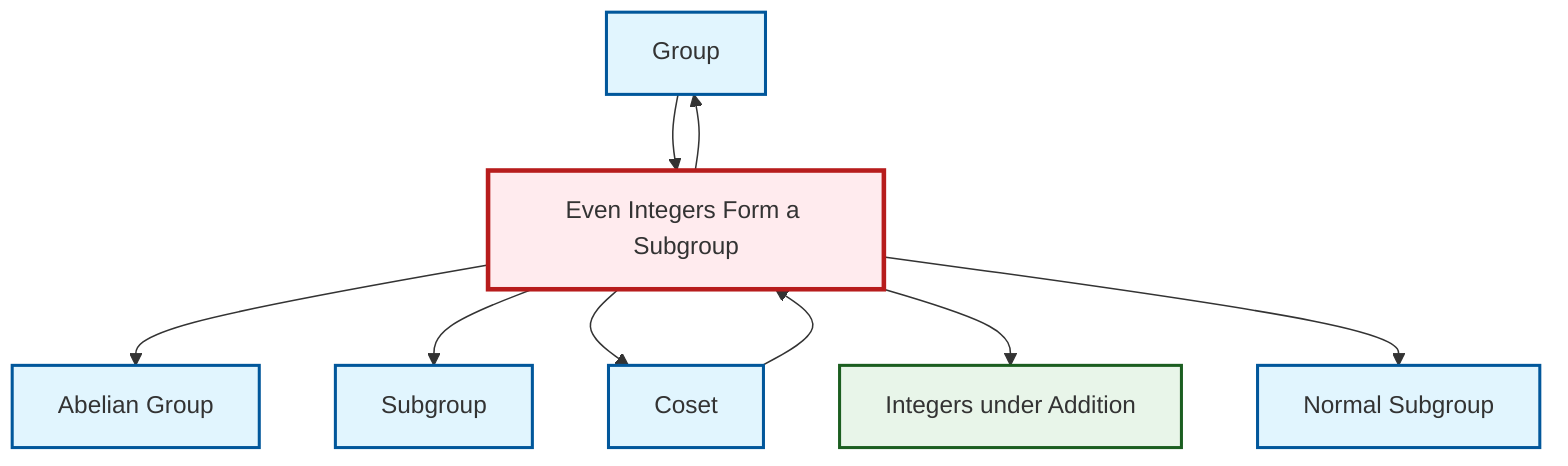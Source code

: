 graph TD
    classDef definition fill:#e1f5fe,stroke:#01579b,stroke-width:2px
    classDef theorem fill:#f3e5f5,stroke:#4a148c,stroke-width:2px
    classDef axiom fill:#fff3e0,stroke:#e65100,stroke-width:2px
    classDef example fill:#e8f5e9,stroke:#1b5e20,stroke-width:2px
    classDef current fill:#ffebee,stroke:#b71c1c,stroke-width:3px
    def-normal-subgroup["Normal Subgroup"]:::definition
    def-group["Group"]:::definition
    def-coset["Coset"]:::definition
    def-subgroup["Subgroup"]:::definition
    def-abelian-group["Abelian Group"]:::definition
    ex-even-integers-subgroup["Even Integers Form a Subgroup"]:::example
    ex-integers-addition["Integers under Addition"]:::example
    ex-even-integers-subgroup --> def-abelian-group
    ex-even-integers-subgroup --> def-subgroup
    ex-even-integers-subgroup --> def-group
    def-coset --> ex-even-integers-subgroup
    ex-even-integers-subgroup --> def-coset
    ex-even-integers-subgroup --> ex-integers-addition
    ex-even-integers-subgroup --> def-normal-subgroup
    def-group --> ex-even-integers-subgroup
    class ex-even-integers-subgroup current